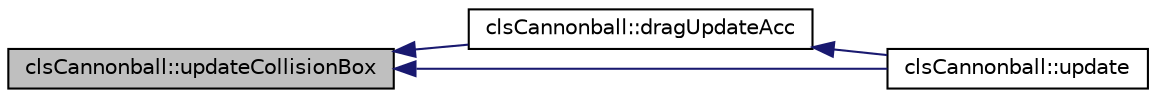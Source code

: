 digraph "clsCannonball::updateCollisionBox"
{
  edge [fontname="Helvetica",fontsize="10",labelfontname="Helvetica",labelfontsize="10"];
  node [fontname="Helvetica",fontsize="10",shape=record];
  rankdir="LR";
  Node49 [label="clsCannonball::updateCollisionBox",height=0.2,width=0.4,color="black", fillcolor="grey75", style="filled", fontcolor="black"];
  Node49 -> Node50 [dir="back",color="midnightblue",fontsize="10",style="solid",fontname="Helvetica"];
  Node50 [label="clsCannonball::dragUpdateAcc",height=0.2,width=0.4,color="black", fillcolor="white", style="filled",URL="$d0/d89/a00071.html#a978ecc3cca8e464d47aa70a99462eb32"];
  Node50 -> Node51 [dir="back",color="midnightblue",fontsize="10",style="solid",fontname="Helvetica"];
  Node51 [label="clsCannonball::update",height=0.2,width=0.4,color="black", fillcolor="white", style="filled",URL="$d0/d89/a00071.html#ac20d90634036adedd016ec3f398a3ff8"];
  Node49 -> Node51 [dir="back",color="midnightblue",fontsize="10",style="solid",fontname="Helvetica"];
}
